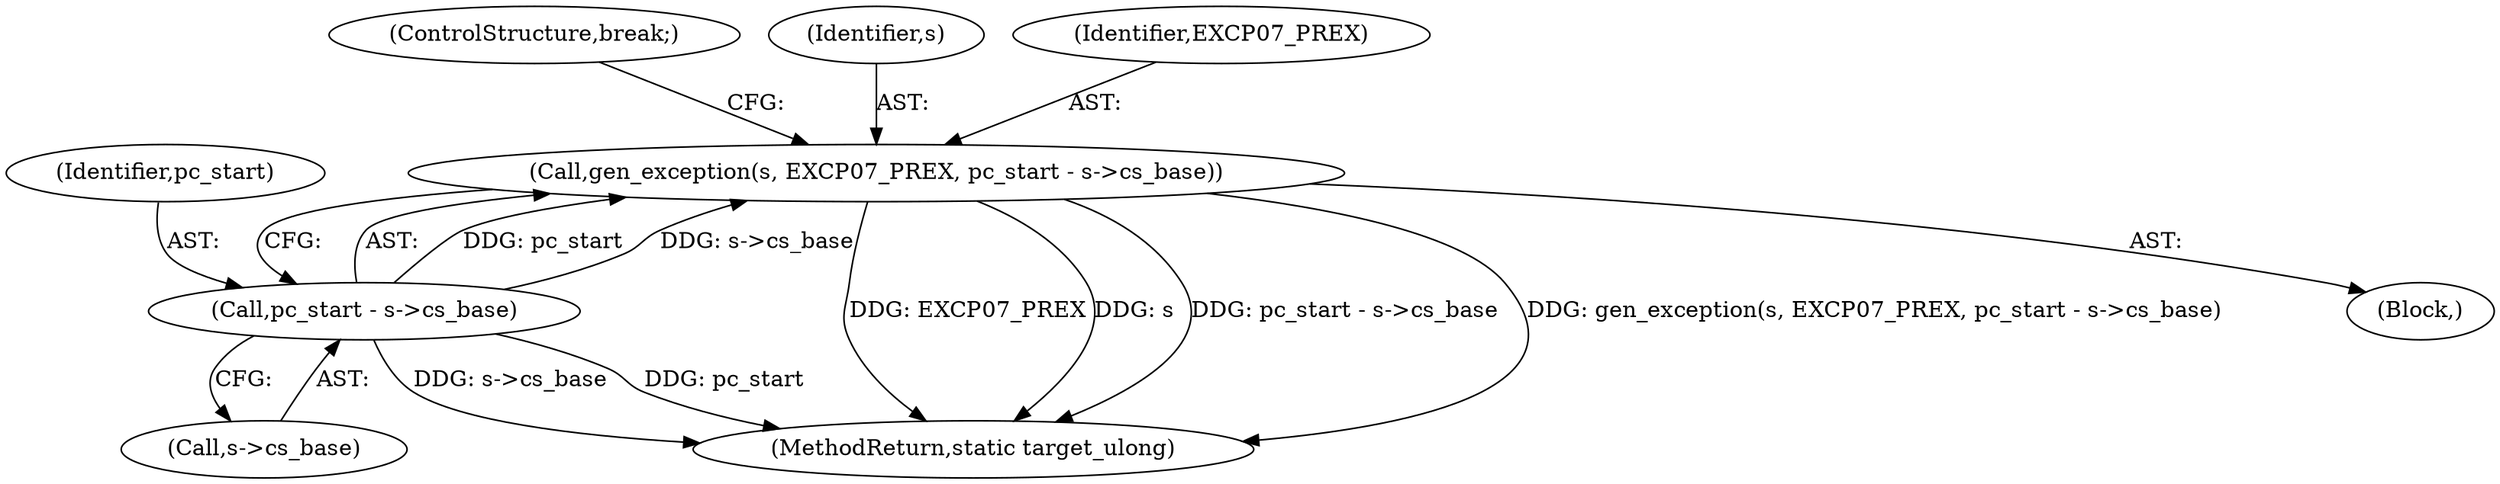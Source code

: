 digraph "0_qemu_30663fd26c0307e414622c7a8607fbc04f92ec14@pointer" {
"1011269" [label="(Call,gen_exception(s, EXCP07_PREX, pc_start - s->cs_base))"];
"1011272" [label="(Call,pc_start - s->cs_base)"];
"1011272" [label="(Call,pc_start - s->cs_base)"];
"1011273" [label="(Identifier,pc_start)"];
"1011274" [label="(Call,s->cs_base)"];
"1011840" [label="(MethodReturn,static target_ulong)"];
"1011269" [label="(Call,gen_exception(s, EXCP07_PREX, pc_start - s->cs_base))"];
"1011268" [label="(Block,)"];
"1011277" [label="(ControlStructure,break;)"];
"1011270" [label="(Identifier,s)"];
"1011271" [label="(Identifier,EXCP07_PREX)"];
"1011269" -> "1011268"  [label="AST: "];
"1011269" -> "1011272"  [label="CFG: "];
"1011270" -> "1011269"  [label="AST: "];
"1011271" -> "1011269"  [label="AST: "];
"1011272" -> "1011269"  [label="AST: "];
"1011277" -> "1011269"  [label="CFG: "];
"1011269" -> "1011840"  [label="DDG: EXCP07_PREX"];
"1011269" -> "1011840"  [label="DDG: s"];
"1011269" -> "1011840"  [label="DDG: pc_start - s->cs_base"];
"1011269" -> "1011840"  [label="DDG: gen_exception(s, EXCP07_PREX, pc_start - s->cs_base)"];
"1011272" -> "1011269"  [label="DDG: pc_start"];
"1011272" -> "1011269"  [label="DDG: s->cs_base"];
"1011272" -> "1011274"  [label="CFG: "];
"1011273" -> "1011272"  [label="AST: "];
"1011274" -> "1011272"  [label="AST: "];
"1011272" -> "1011840"  [label="DDG: s->cs_base"];
"1011272" -> "1011840"  [label="DDG: pc_start"];
}
